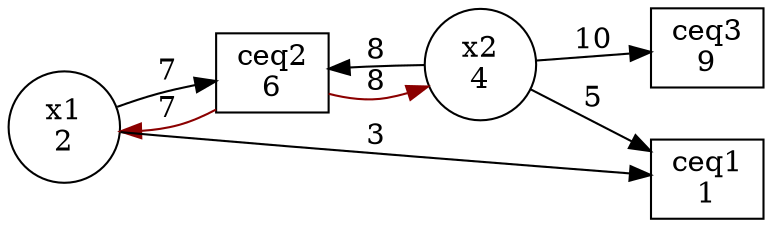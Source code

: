 digraph G {
rankdir = LR;
size ="8.5"
node [shape = box, fillcolor = white, style = filled, label="ceq1
1"]; ceq1;
node [shape = box, fillcolor = white, style = filled, label="ceq2
6"]; ceq2;
node [shape = box, fillcolor = white, style = filled, label="ceq3
9"]; ceq3;
node [shape = circle, fillcolor = white, style = filled, label="x1
2"]; x1;
node [shape = circle, fillcolor = white, style = filled, label="x2
4"]; x2;
x1 -> ceq1 [penwidth = 1, label = "3"];
x2 -> ceq1 [penwidth = 1, label = "5"];
ceq2 -> x1 [penwidth = 1, label = "7", color = red4 ];
x1 -> ceq2 [penwidth = 1, label = "7"];
ceq2 -> x2 [penwidth = 1, label = "8", color = red4 ];
x2 -> ceq2 [penwidth = 1, label = "8"];
x2 -> ceq3 [penwidth = 1, label = "10"];
}
